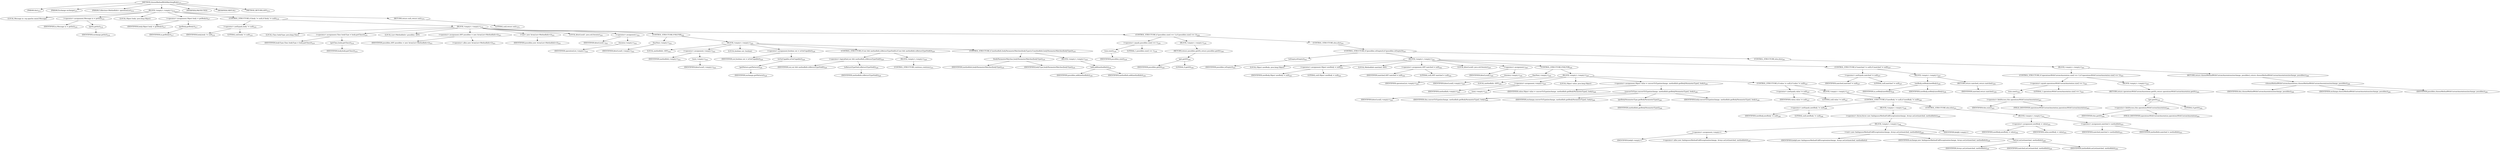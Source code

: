 digraph "chooseMethodWithMatchingBody" {  
"590" [label = <(METHOD,chooseMethodWithMatchingBody)<SUB>214</SUB>> ]
"35" [label = <(PARAM,this)<SUB>214</SUB>> ]
"591" [label = <(PARAM,Exchange exchange)<SUB>214</SUB>> ]
"592" [label = <(PARAM,Collection&lt;MethodInfo&gt; operationList)<SUB>214</SUB>> ]
"593" [label = <(BLOCK,&lt;empty&gt;,&lt;empty&gt;)<SUB>214</SUB>> ]
"594" [label = <(LOCAL,Message in: org.apache.camel.Message)> ]
"595" [label = <(&lt;operator&gt;.assignment,Message in = getIn())<SUB>216</SUB>> ]
"596" [label = <(IDENTIFIER,in,Message in = getIn())<SUB>216</SUB>> ]
"597" [label = <(getIn,getIn())<SUB>216</SUB>> ]
"598" [label = <(IDENTIFIER,exchange,getIn())<SUB>216</SUB>> ]
"599" [label = <(LOCAL,Object body: java.lang.Object)> ]
"600" [label = <(&lt;operator&gt;.assignment,Object body = getBody())<SUB>217</SUB>> ]
"601" [label = <(IDENTIFIER,body,Object body = getBody())<SUB>217</SUB>> ]
"602" [label = <(getBody,getBody())<SUB>217</SUB>> ]
"603" [label = <(IDENTIFIER,in,getBody())<SUB>217</SUB>> ]
"604" [label = <(CONTROL_STRUCTURE,if (body != null),if (body != null))<SUB>218</SUB>> ]
"605" [label = <(&lt;operator&gt;.notEquals,body != null)<SUB>218</SUB>> ]
"606" [label = <(IDENTIFIER,body,body != null)<SUB>218</SUB>> ]
"607" [label = <(LITERAL,null,body != null)<SUB>218</SUB>> ]
"608" [label = <(BLOCK,&lt;empty&gt;,&lt;empty&gt;)<SUB>218</SUB>> ]
"609" [label = <(LOCAL,Class bodyType: java.lang.Class)> ]
"610" [label = <(&lt;operator&gt;.assignment,Class bodyType = body.getClass())<SUB>219</SUB>> ]
"611" [label = <(IDENTIFIER,bodyType,Class bodyType = body.getClass())<SUB>219</SUB>> ]
"612" [label = <(getClass,body.getClass())<SUB>219</SUB>> ]
"613" [label = <(IDENTIFIER,body,body.getClass())<SUB>219</SUB>> ]
"33" [label = <(LOCAL,List&lt;MethodInfo&gt; possibles: ANY)> ]
"614" [label = <(&lt;operator&gt;.assignment,ANY possibles = new ArrayList&lt;MethodInfo&gt;())<SUB>221</SUB>> ]
"615" [label = <(IDENTIFIER,possibles,ANY possibles = new ArrayList&lt;MethodInfo&gt;())<SUB>221</SUB>> ]
"616" [label = <(&lt;operator&gt;.alloc,new ArrayList&lt;MethodInfo&gt;())<SUB>221</SUB>> ]
"617" [label = <(&lt;init&gt;,new ArrayList&lt;MethodInfo&gt;())<SUB>221</SUB>> ]
"32" [label = <(IDENTIFIER,possibles,new ArrayList&lt;MethodInfo&gt;())<SUB>221</SUB>> ]
"618" [label = <(LOCAL,$iterLocal1: java.util.Iterator)<SUB>222</SUB>> ]
"619" [label = <(&lt;operator&gt;.assignment,)<SUB>222</SUB>> ]
"620" [label = <(IDENTIFIER,$iterLocal1,)<SUB>222</SUB>> ]
"621" [label = <(iterator,&lt;empty&gt;)<SUB>222</SUB>> ]
"622" [label = <(IDENTIFIER,operationList,&lt;empty&gt;)<SUB>222</SUB>> ]
"623" [label = <(CONTROL_STRUCTURE,FOR,FOR)<SUB>222</SUB>> ]
"624" [label = <(hasNext,&lt;empty&gt;)<SUB>222</SUB>> ]
"625" [label = <(IDENTIFIER,$iterLocal1,&lt;empty&gt;)<SUB>222</SUB>> ]
"626" [label = <(BLOCK,&lt;empty&gt;,&lt;empty&gt;)<SUB>222</SUB>> ]
"627" [label = <(LOCAL,methodInfo: ANY)<SUB>222</SUB>> ]
"628" [label = <(&lt;operator&gt;.assignment,&lt;empty&gt;)<SUB>222</SUB>> ]
"629" [label = <(IDENTIFIER,methodInfo,&lt;empty&gt;)<SUB>222</SUB>> ]
"630" [label = <(next,&lt;empty&gt;)<SUB>222</SUB>> ]
"631" [label = <(IDENTIFIER,$iterLocal1,&lt;empty&gt;)<SUB>222</SUB>> ]
"632" [label = <(LOCAL,boolean out: boolean)> ]
"633" [label = <(&lt;operator&gt;.assignment,boolean out = isOutCapable())<SUB>228</SUB>> ]
"634" [label = <(IDENTIFIER,out,boolean out = isOutCapable())<SUB>228</SUB>> ]
"635" [label = <(isOutCapable,isOutCapable())<SUB>228</SUB>> ]
"636" [label = <(getPattern,getPattern())<SUB>228</SUB>> ]
"637" [label = <(IDENTIFIER,exchange,getPattern())<SUB>228</SUB>> ]
"638" [label = <(CONTROL_STRUCTURE,if (out &amp;&amp; methodInfo.isReturnTypeVoid()),if (out &amp;&amp; methodInfo.isReturnTypeVoid()))<SUB>229</SUB>> ]
"639" [label = <(&lt;operator&gt;.logicalAnd,out &amp;&amp; methodInfo.isReturnTypeVoid())<SUB>229</SUB>> ]
"640" [label = <(IDENTIFIER,out,out &amp;&amp; methodInfo.isReturnTypeVoid())<SUB>229</SUB>> ]
"641" [label = <(isReturnTypeVoid,isReturnTypeVoid())<SUB>229</SUB>> ]
"642" [label = <(IDENTIFIER,methodInfo,isReturnTypeVoid())<SUB>229</SUB>> ]
"643" [label = <(BLOCK,&lt;empty&gt;,&lt;empty&gt;)<SUB>229</SUB>> ]
"644" [label = <(CONTROL_STRUCTURE,continue;,continue;)<SUB>231</SUB>> ]
"645" [label = <(CONTROL_STRUCTURE,if (methodInfo.bodyParameterMatches(bodyType)),if (methodInfo.bodyParameterMatches(bodyType)))<SUB>235</SUB>> ]
"646" [label = <(bodyParameterMatches,bodyParameterMatches(bodyType))<SUB>235</SUB>> ]
"647" [label = <(IDENTIFIER,methodInfo,bodyParameterMatches(bodyType))<SUB>235</SUB>> ]
"648" [label = <(IDENTIFIER,bodyType,bodyParameterMatches(bodyType))<SUB>235</SUB>> ]
"649" [label = <(BLOCK,&lt;empty&gt;,&lt;empty&gt;)<SUB>235</SUB>> ]
"650" [label = <(add,add(methodInfo))<SUB>236</SUB>> ]
"651" [label = <(IDENTIFIER,possibles,add(methodInfo))<SUB>236</SUB>> ]
"652" [label = <(IDENTIFIER,methodInfo,add(methodInfo))<SUB>236</SUB>> ]
"653" [label = <(CONTROL_STRUCTURE,if (possibles.size() == 1),if (possibles.size() == 1))<SUB>239</SUB>> ]
"654" [label = <(&lt;operator&gt;.equals,possibles.size() == 1)<SUB>239</SUB>> ]
"655" [label = <(size,size())<SUB>239</SUB>> ]
"656" [label = <(IDENTIFIER,possibles,size())<SUB>239</SUB>> ]
"657" [label = <(LITERAL,1,possibles.size() == 1)<SUB>239</SUB>> ]
"658" [label = <(BLOCK,&lt;empty&gt;,&lt;empty&gt;)<SUB>239</SUB>> ]
"659" [label = <(RETURN,return possibles.get(0);,return possibles.get(0);)<SUB>240</SUB>> ]
"660" [label = <(get,get(0))<SUB>240</SUB>> ]
"661" [label = <(IDENTIFIER,possibles,get(0))<SUB>240</SUB>> ]
"662" [label = <(LITERAL,0,get(0))<SUB>240</SUB>> ]
"663" [label = <(CONTROL_STRUCTURE,else,else)<SUB>241</SUB>> ]
"664" [label = <(CONTROL_STRUCTURE,if (possibles.isEmpty()),if (possibles.isEmpty()))<SUB>241</SUB>> ]
"665" [label = <(isEmpty,isEmpty())<SUB>241</SUB>> ]
"666" [label = <(IDENTIFIER,possibles,isEmpty())<SUB>241</SUB>> ]
"667" [label = <(BLOCK,&lt;empty&gt;,&lt;empty&gt;)<SUB>241</SUB>> ]
"668" [label = <(LOCAL,Object newBody: java.lang.Object)> ]
"669" [label = <(&lt;operator&gt;.assignment,Object newBody = null)<SUB>243</SUB>> ]
"670" [label = <(IDENTIFIER,newBody,Object newBody = null)<SUB>243</SUB>> ]
"671" [label = <(LITERAL,null,Object newBody = null)<SUB>243</SUB>> ]
"672" [label = <(LOCAL,MethodInfo matched: ANY)> ]
"673" [label = <(&lt;operator&gt;.assignment,ANY matched = null)<SUB>244</SUB>> ]
"674" [label = <(IDENTIFIER,matched,ANY matched = null)<SUB>244</SUB>> ]
"675" [label = <(LITERAL,null,ANY matched = null)<SUB>244</SUB>> ]
"676" [label = <(LOCAL,$iterLocal2: java.util.Iterator)<SUB>245</SUB>> ]
"677" [label = <(&lt;operator&gt;.assignment,)<SUB>245</SUB>> ]
"678" [label = <(IDENTIFIER,$iterLocal2,)<SUB>245</SUB>> ]
"679" [label = <(iterator,&lt;empty&gt;)<SUB>245</SUB>> ]
"680" [label = <(IDENTIFIER,operationList,&lt;empty&gt;)<SUB>245</SUB>> ]
"681" [label = <(CONTROL_STRUCTURE,FOR,FOR)<SUB>245</SUB>> ]
"682" [label = <(hasNext,&lt;empty&gt;)<SUB>245</SUB>> ]
"683" [label = <(IDENTIFIER,$iterLocal2,&lt;empty&gt;)<SUB>245</SUB>> ]
"684" [label = <(BLOCK,&lt;empty&gt;,&lt;empty&gt;)<SUB>245</SUB>> ]
"685" [label = <(LOCAL,methodInfo: ANY)<SUB>245</SUB>> ]
"686" [label = <(&lt;operator&gt;.assignment,&lt;empty&gt;)<SUB>245</SUB>> ]
"687" [label = <(IDENTIFIER,methodInfo,&lt;empty&gt;)<SUB>245</SUB>> ]
"688" [label = <(next,&lt;empty&gt;)<SUB>245</SUB>> ]
"689" [label = <(IDENTIFIER,$iterLocal2,&lt;empty&gt;)<SUB>245</SUB>> ]
"690" [label = <(LOCAL,Object value: java.lang.Object)> ]
"691" [label = <(&lt;operator&gt;.assignment,Object value = convertToType(exchange, methodInfo.getBodyParameterType(), body))<SUB>246</SUB>> ]
"692" [label = <(IDENTIFIER,value,Object value = convertToType(exchange, methodInfo.getBodyParameterType(), body))<SUB>246</SUB>> ]
"693" [label = <(convertToType,convertToType(exchange, methodInfo.getBodyParameterType(), body))<SUB>246</SUB>> ]
"34" [label = <(IDENTIFIER,this,convertToType(exchange, methodInfo.getBodyParameterType(), body))<SUB>246</SUB>> ]
"694" [label = <(IDENTIFIER,exchange,convertToType(exchange, methodInfo.getBodyParameterType(), body))<SUB>246</SUB>> ]
"695" [label = <(getBodyParameterType,getBodyParameterType())<SUB>246</SUB>> ]
"696" [label = <(IDENTIFIER,methodInfo,getBodyParameterType())<SUB>246</SUB>> ]
"697" [label = <(IDENTIFIER,body,convertToType(exchange, methodInfo.getBodyParameterType(), body))<SUB>246</SUB>> ]
"698" [label = <(CONTROL_STRUCTURE,if (value != null),if (value != null))<SUB>247</SUB>> ]
"699" [label = <(&lt;operator&gt;.notEquals,value != null)<SUB>247</SUB>> ]
"700" [label = <(IDENTIFIER,value,value != null)<SUB>247</SUB>> ]
"701" [label = <(LITERAL,null,value != null)<SUB>247</SUB>> ]
"702" [label = <(BLOCK,&lt;empty&gt;,&lt;empty&gt;)<SUB>247</SUB>> ]
"703" [label = <(CONTROL_STRUCTURE,if (newBody != null),if (newBody != null))<SUB>248</SUB>> ]
"704" [label = <(&lt;operator&gt;.notEquals,newBody != null)<SUB>248</SUB>> ]
"705" [label = <(IDENTIFIER,newBody,newBody != null)<SUB>248</SUB>> ]
"706" [label = <(LITERAL,null,newBody != null)<SUB>248</SUB>> ]
"707" [label = <(BLOCK,&lt;empty&gt;,&lt;empty&gt;)<SUB>248</SUB>> ]
"708" [label = <(&lt;operator&gt;.throw,throw new AmbiguousMethodCallException(exchange, Arrays.asList(matched, methodInfo));)<SUB>249</SUB>> ]
"709" [label = <(BLOCK,&lt;empty&gt;,&lt;empty&gt;)<SUB>249</SUB>> ]
"710" [label = <(&lt;operator&gt;.assignment,&lt;empty&gt;)> ]
"711" [label = <(IDENTIFIER,$obj8,&lt;empty&gt;)> ]
"712" [label = <(&lt;operator&gt;.alloc,new AmbiguousMethodCallException(exchange, Arrays.asList(matched, methodInfo)))<SUB>249</SUB>> ]
"713" [label = <(&lt;init&gt;,new AmbiguousMethodCallException(exchange, Arrays.asList(matched, methodInfo)))<SUB>249</SUB>> ]
"714" [label = <(IDENTIFIER,$obj8,new AmbiguousMethodCallException(exchange, Arrays.asList(matched, methodInfo)))> ]
"715" [label = <(IDENTIFIER,exchange,new AmbiguousMethodCallException(exchange, Arrays.asList(matched, methodInfo)))<SUB>249</SUB>> ]
"716" [label = <(asList,asList(matched, methodInfo))<SUB>249</SUB>> ]
"717" [label = <(IDENTIFIER,Arrays,asList(matched, methodInfo))<SUB>249</SUB>> ]
"718" [label = <(IDENTIFIER,matched,asList(matched, methodInfo))<SUB>249</SUB>> ]
"719" [label = <(IDENTIFIER,methodInfo,asList(matched, methodInfo))<SUB>250</SUB>> ]
"720" [label = <(IDENTIFIER,$obj8,&lt;empty&gt;)> ]
"721" [label = <(CONTROL_STRUCTURE,else,else)<SUB>251</SUB>> ]
"722" [label = <(BLOCK,&lt;empty&gt;,&lt;empty&gt;)<SUB>251</SUB>> ]
"723" [label = <(&lt;operator&gt;.assignment,newBody = value)<SUB>252</SUB>> ]
"724" [label = <(IDENTIFIER,newBody,newBody = value)<SUB>252</SUB>> ]
"725" [label = <(IDENTIFIER,value,newBody = value)<SUB>252</SUB>> ]
"726" [label = <(&lt;operator&gt;.assignment,matched = methodInfo)<SUB>253</SUB>> ]
"727" [label = <(IDENTIFIER,matched,matched = methodInfo)<SUB>253</SUB>> ]
"728" [label = <(IDENTIFIER,methodInfo,matched = methodInfo)<SUB>253</SUB>> ]
"729" [label = <(CONTROL_STRUCTURE,if (matched != null),if (matched != null))<SUB>257</SUB>> ]
"730" [label = <(&lt;operator&gt;.notEquals,matched != null)<SUB>257</SUB>> ]
"731" [label = <(IDENTIFIER,matched,matched != null)<SUB>257</SUB>> ]
"732" [label = <(LITERAL,null,matched != null)<SUB>257</SUB>> ]
"733" [label = <(BLOCK,&lt;empty&gt;,&lt;empty&gt;)<SUB>257</SUB>> ]
"734" [label = <(setBody,setBody(newBody))<SUB>258</SUB>> ]
"735" [label = <(IDENTIFIER,in,setBody(newBody))<SUB>258</SUB>> ]
"736" [label = <(IDENTIFIER,newBody,setBody(newBody))<SUB>258</SUB>> ]
"737" [label = <(RETURN,return matched;,return matched;)<SUB>259</SUB>> ]
"738" [label = <(IDENTIFIER,matched,return matched;)<SUB>259</SUB>> ]
"739" [label = <(CONTROL_STRUCTURE,else,else)<SUB>261</SUB>> ]
"740" [label = <(BLOCK,&lt;empty&gt;,&lt;empty&gt;)<SUB>261</SUB>> ]
"741" [label = <(CONTROL_STRUCTURE,if (operationsWithCustomAnnotation.size() == 1),if (operationsWithCustomAnnotation.size() == 1))<SUB>263</SUB>> ]
"742" [label = <(&lt;operator&gt;.equals,operationsWithCustomAnnotation.size() == 1)<SUB>263</SUB>> ]
"743" [label = <(size,size())<SUB>263</SUB>> ]
"744" [label = <(&lt;operator&gt;.fieldAccess,this.operationsWithCustomAnnotation)<SUB>263</SUB>> ]
"745" [label = <(IDENTIFIER,this,size())<SUB>263</SUB>> ]
"746" [label = <(FIELD_IDENTIFIER,operationsWithCustomAnnotation,operationsWithCustomAnnotation)<SUB>263</SUB>> ]
"747" [label = <(LITERAL,1,operationsWithCustomAnnotation.size() == 1)<SUB>263</SUB>> ]
"748" [label = <(BLOCK,&lt;empty&gt;,&lt;empty&gt;)<SUB>263</SUB>> ]
"749" [label = <(RETURN,return operationsWithCustomAnnotation.get(0);,return operationsWithCustomAnnotation.get(0);)<SUB>264</SUB>> ]
"750" [label = <(get,get(0))<SUB>264</SUB>> ]
"751" [label = <(&lt;operator&gt;.fieldAccess,this.operationsWithCustomAnnotation)<SUB>264</SUB>> ]
"752" [label = <(IDENTIFIER,this,get(0))<SUB>264</SUB>> ]
"753" [label = <(FIELD_IDENTIFIER,operationsWithCustomAnnotation,operationsWithCustomAnnotation)<SUB>264</SUB>> ]
"754" [label = <(LITERAL,0,get(0))<SUB>264</SUB>> ]
"755" [label = <(RETURN,return chooseMethodWithCustomAnnotations(exchange, possibles);,return chooseMethodWithCustomAnnotations(exchange, possibles);)<SUB>266</SUB>> ]
"756" [label = <(chooseMethodWithCustomAnnotations,chooseMethodWithCustomAnnotations(exchange, possibles))<SUB>266</SUB>> ]
"36" [label = <(IDENTIFIER,this,chooseMethodWithCustomAnnotations(exchange, possibles))<SUB>266</SUB>> ]
"757" [label = <(IDENTIFIER,exchange,chooseMethodWithCustomAnnotations(exchange, possibles))<SUB>266</SUB>> ]
"758" [label = <(IDENTIFIER,possibles,chooseMethodWithCustomAnnotations(exchange, possibles))<SUB>266</SUB>> ]
"759" [label = <(RETURN,return null;,return null;)<SUB>270</SUB>> ]
"760" [label = <(LITERAL,null,return null;)<SUB>270</SUB>> ]
"761" [label = <(MODIFIER,PROTECTED)> ]
"762" [label = <(MODIFIER,VIRTUAL)> ]
"763" [label = <(METHOD_RETURN,ANY)<SUB>214</SUB>> ]
  "590" -> "35" 
  "590" -> "591" 
  "590" -> "592" 
  "590" -> "593" 
  "590" -> "761" 
  "590" -> "762" 
  "590" -> "763" 
  "593" -> "594" 
  "593" -> "595" 
  "593" -> "599" 
  "593" -> "600" 
  "593" -> "604" 
  "593" -> "759" 
  "595" -> "596" 
  "595" -> "597" 
  "597" -> "598" 
  "600" -> "601" 
  "600" -> "602" 
  "602" -> "603" 
  "604" -> "605" 
  "604" -> "608" 
  "605" -> "606" 
  "605" -> "607" 
  "608" -> "609" 
  "608" -> "610" 
  "608" -> "33" 
  "608" -> "614" 
  "608" -> "617" 
  "608" -> "618" 
  "608" -> "619" 
  "608" -> "623" 
  "608" -> "653" 
  "610" -> "611" 
  "610" -> "612" 
  "612" -> "613" 
  "614" -> "615" 
  "614" -> "616" 
  "617" -> "32" 
  "619" -> "620" 
  "619" -> "621" 
  "621" -> "622" 
  "623" -> "624" 
  "623" -> "626" 
  "624" -> "625" 
  "626" -> "627" 
  "626" -> "628" 
  "626" -> "632" 
  "626" -> "633" 
  "626" -> "638" 
  "626" -> "645" 
  "628" -> "629" 
  "628" -> "630" 
  "630" -> "631" 
  "633" -> "634" 
  "633" -> "635" 
  "635" -> "636" 
  "636" -> "637" 
  "638" -> "639" 
  "638" -> "643" 
  "639" -> "640" 
  "639" -> "641" 
  "641" -> "642" 
  "643" -> "644" 
  "645" -> "646" 
  "645" -> "649" 
  "646" -> "647" 
  "646" -> "648" 
  "649" -> "650" 
  "650" -> "651" 
  "650" -> "652" 
  "653" -> "654" 
  "653" -> "658" 
  "653" -> "663" 
  "654" -> "655" 
  "654" -> "657" 
  "655" -> "656" 
  "658" -> "659" 
  "659" -> "660" 
  "660" -> "661" 
  "660" -> "662" 
  "663" -> "664" 
  "664" -> "665" 
  "664" -> "667" 
  "664" -> "739" 
  "665" -> "666" 
  "667" -> "668" 
  "667" -> "669" 
  "667" -> "672" 
  "667" -> "673" 
  "667" -> "676" 
  "667" -> "677" 
  "667" -> "681" 
  "667" -> "729" 
  "669" -> "670" 
  "669" -> "671" 
  "673" -> "674" 
  "673" -> "675" 
  "677" -> "678" 
  "677" -> "679" 
  "679" -> "680" 
  "681" -> "682" 
  "681" -> "684" 
  "682" -> "683" 
  "684" -> "685" 
  "684" -> "686" 
  "684" -> "690" 
  "684" -> "691" 
  "684" -> "698" 
  "686" -> "687" 
  "686" -> "688" 
  "688" -> "689" 
  "691" -> "692" 
  "691" -> "693" 
  "693" -> "34" 
  "693" -> "694" 
  "693" -> "695" 
  "693" -> "697" 
  "695" -> "696" 
  "698" -> "699" 
  "698" -> "702" 
  "699" -> "700" 
  "699" -> "701" 
  "702" -> "703" 
  "703" -> "704" 
  "703" -> "707" 
  "703" -> "721" 
  "704" -> "705" 
  "704" -> "706" 
  "707" -> "708" 
  "708" -> "709" 
  "709" -> "710" 
  "709" -> "713" 
  "709" -> "720" 
  "710" -> "711" 
  "710" -> "712" 
  "713" -> "714" 
  "713" -> "715" 
  "713" -> "716" 
  "716" -> "717" 
  "716" -> "718" 
  "716" -> "719" 
  "721" -> "722" 
  "722" -> "723" 
  "722" -> "726" 
  "723" -> "724" 
  "723" -> "725" 
  "726" -> "727" 
  "726" -> "728" 
  "729" -> "730" 
  "729" -> "733" 
  "730" -> "731" 
  "730" -> "732" 
  "733" -> "734" 
  "733" -> "737" 
  "734" -> "735" 
  "734" -> "736" 
  "737" -> "738" 
  "739" -> "740" 
  "740" -> "741" 
  "740" -> "755" 
  "741" -> "742" 
  "741" -> "748" 
  "742" -> "743" 
  "742" -> "747" 
  "743" -> "744" 
  "744" -> "745" 
  "744" -> "746" 
  "748" -> "749" 
  "749" -> "750" 
  "750" -> "751" 
  "750" -> "754" 
  "751" -> "752" 
  "751" -> "753" 
  "755" -> "756" 
  "756" -> "36" 
  "756" -> "757" 
  "756" -> "758" 
  "759" -> "760" 
}
